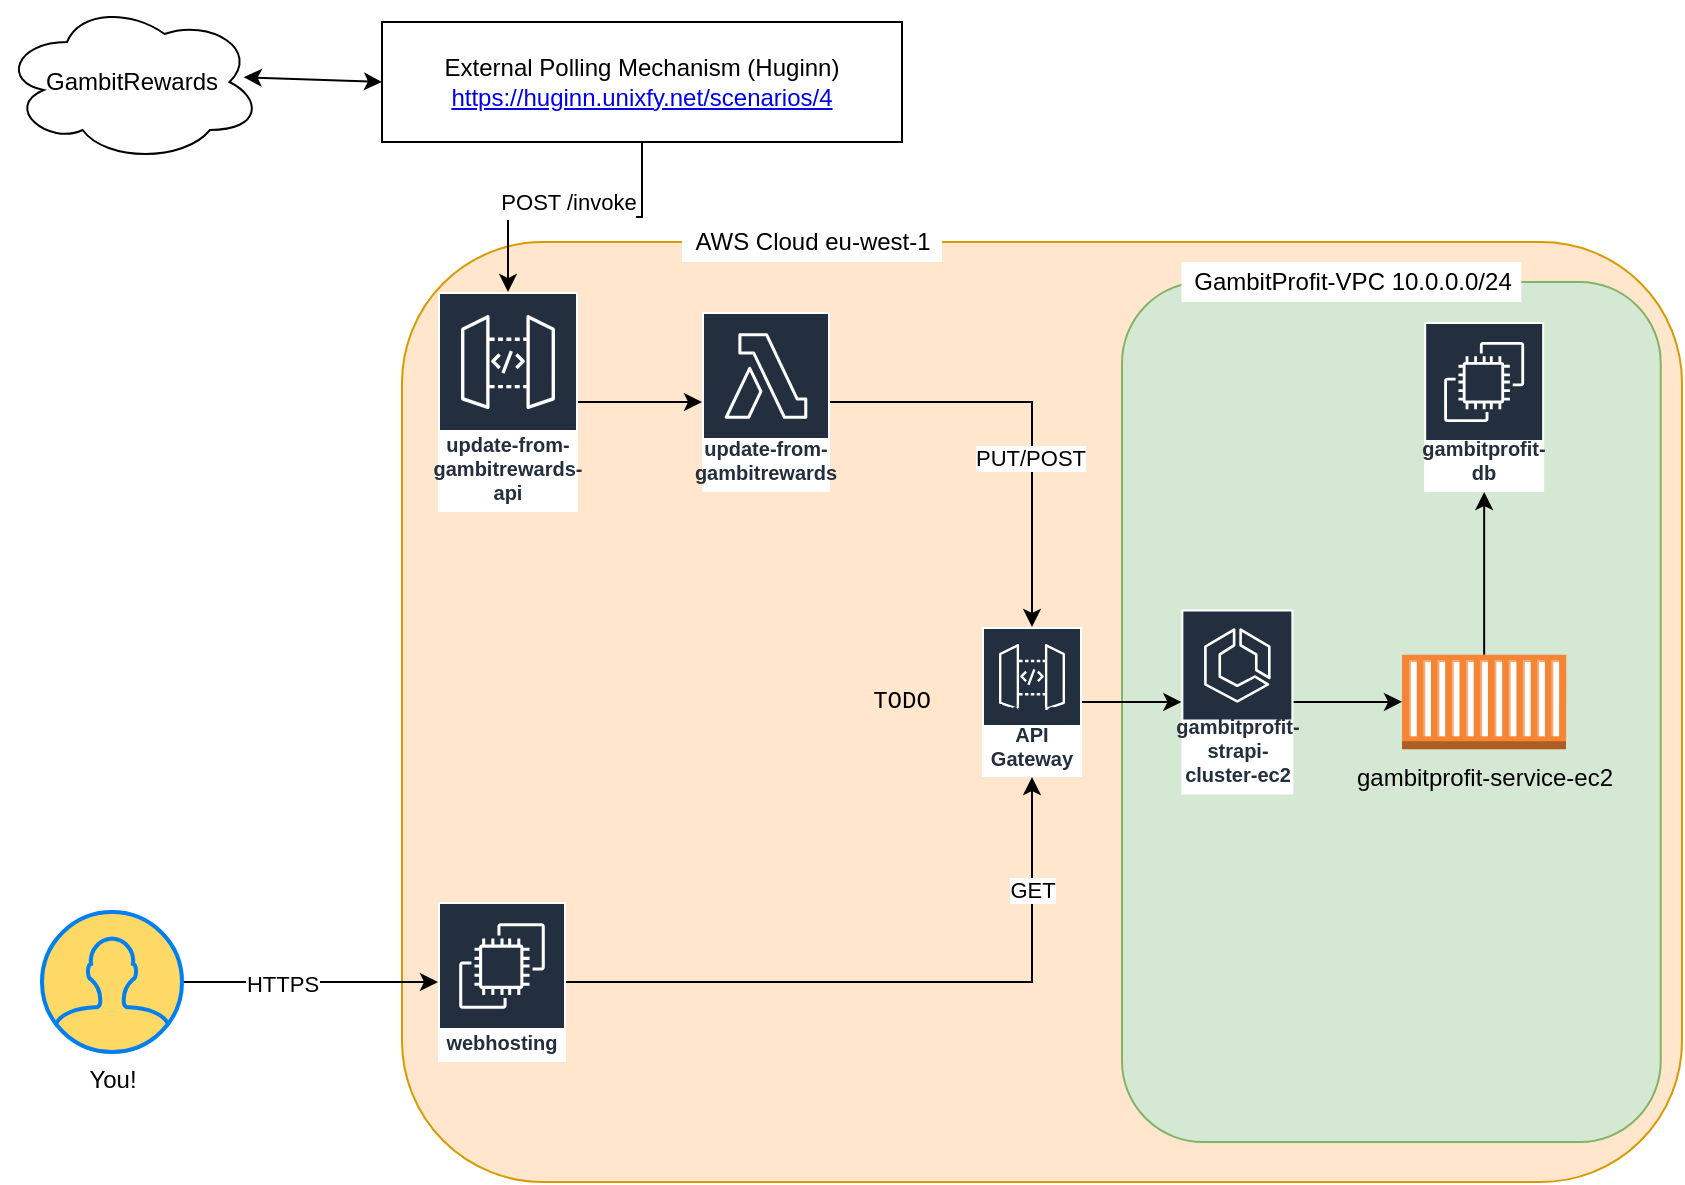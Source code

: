 <mxfile version="13.6.5" type="github">
  <diagram id="3d_x7aO1-6Rgeh-H54k9" name="Page-1">
    <mxGraphModel dx="803" dy="517" grid="1" gridSize="10" guides="1" tooltips="1" connect="1" arrows="1" fold="1" page="1" pageScale="1" pageWidth="850" pageHeight="1100" math="0" shadow="0">
      <root>
        <mxCell id="0" />
        <mxCell id="1" parent="0" />
        <mxCell id="RZYhJJ1I0vibL9IdBDJl-2" value="External Polling Mechanism (Huginn)&lt;br&gt;&lt;a href=&quot;https://huginn.unixfy.net/scenarios/4&quot;&gt;https://huginn.unixfy.net/scenarios/4&lt;/a&gt;" style="rounded=0;whiteSpace=wrap;html=1;" parent="1" vertex="1">
          <mxGeometry x="190" y="10" width="260" height="60" as="geometry" />
        </mxCell>
        <mxCell id="RZYhJJ1I0vibL9IdBDJl-3" value="GambitRewards" style="ellipse;shape=cloud;whiteSpace=wrap;html=1;" parent="1" vertex="1">
          <mxGeometry width="130" height="80" as="geometry" />
        </mxCell>
        <mxCell id="RZYhJJ1I0vibL9IdBDJl-4" value="" style="endArrow=classic;startArrow=classic;html=1;exitX=0.93;exitY=0.47;exitDx=0;exitDy=0;exitPerimeter=0;entryX=0;entryY=0.5;entryDx=0;entryDy=0;" parent="1" source="RZYhJJ1I0vibL9IdBDJl-3" target="RZYhJJ1I0vibL9IdBDJl-2" edge="1">
          <mxGeometry width="50" height="50" relative="1" as="geometry">
            <mxPoint x="250" y="190" as="sourcePoint" />
            <mxPoint x="300" y="140" as="targetPoint" />
          </mxGeometry>
        </mxCell>
        <mxCell id="RZYhJJ1I0vibL9IdBDJl-5" value="" style="rounded=1;whiteSpace=wrap;html=1;fillColor=#ffe6cc;strokeColor=#d79b00;" parent="1" vertex="1">
          <mxGeometry x="200" y="120" width="640" height="470" as="geometry" />
        </mxCell>
        <mxCell id="RZYhJJ1I0vibL9IdBDJl-6" value="AWS Cloud eu-west-1" style="text;html=1;align=center;verticalAlign=middle;resizable=0;points=[];autosize=1;fillColor=#ffffff;" parent="1" vertex="1">
          <mxGeometry x="339.996" y="110" width="130" height="20" as="geometry" />
        </mxCell>
        <mxCell id="RZYhJJ1I0vibL9IdBDJl-14" value="" style="group" parent="1" vertex="1" connectable="0">
          <mxGeometry x="520" y="130" width="309.36" height="440" as="geometry" />
        </mxCell>
        <mxCell id="RZYhJJ1I0vibL9IdBDJl-12" value="" style="rounded=1;whiteSpace=wrap;html=1;fillColor=#d5e8d4;strokeColor=#82b366;" parent="RZYhJJ1I0vibL9IdBDJl-14" vertex="1">
          <mxGeometry x="40" y="10" width="269.36" height="430" as="geometry" />
        </mxCell>
        <mxCell id="RZYhJJ1I0vibL9IdBDJl-13" value="GambitProfit-VPC 10.0.0.0/24" style="text;html=1;align=center;verticalAlign=middle;resizable=0;points=[];autosize=1;fillColor=#ffffff;" parent="RZYhJJ1I0vibL9IdBDJl-14" vertex="1">
          <mxGeometry x="69.678" width="170" height="20" as="geometry" />
        </mxCell>
        <mxCell id="RZYhJJ1I0vibL9IdBDJl-29" style="edgeStyle=orthogonalEdgeStyle;rounded=0;orthogonalLoop=1;jettySize=auto;html=1;" parent="RZYhJJ1I0vibL9IdBDJl-14" source="RZYhJJ1I0vibL9IdBDJl-20" edge="1">
          <mxGeometry relative="1" as="geometry">
            <mxPoint x="180" y="219.917" as="targetPoint" />
          </mxGeometry>
        </mxCell>
        <mxCell id="RZYhJJ1I0vibL9IdBDJl-20" value="gambitprofit-strapi-cluster-ec2" style="outlineConnect=0;fontColor=#232F3E;gradientColor=none;strokeColor=#ffffff;fillColor=#232F3E;dashed=0;verticalLabelPosition=middle;verticalAlign=bottom;align=center;html=1;whiteSpace=wrap;fontSize=10;fontStyle=1;spacing=3;shape=mxgraph.aws4.productIcon;prIcon=mxgraph.aws4.ecs;" parent="RZYhJJ1I0vibL9IdBDJl-14" vertex="1">
          <mxGeometry x="69.68" y="173.75" width="56" height="92.5" as="geometry" />
        </mxCell>
        <mxCell id="un2CQEB-7NKWW7TorBul-3" style="edgeStyle=orthogonalEdgeStyle;rounded=0;orthogonalLoop=1;jettySize=auto;html=1;" parent="RZYhJJ1I0vibL9IdBDJl-14" source="un2CQEB-7NKWW7TorBul-1" target="un2CQEB-7NKWW7TorBul-2" edge="1">
          <mxGeometry relative="1" as="geometry" />
        </mxCell>
        <mxCell id="un2CQEB-7NKWW7TorBul-1" value="gambitprofit-service-ec2" style="outlineConnect=0;dashed=0;verticalLabelPosition=bottom;verticalAlign=top;align=center;html=1;shape=mxgraph.aws3.ec2_compute_container;fillColor=#F58534;gradientColor=none;" parent="RZYhJJ1I0vibL9IdBDJl-14" vertex="1">
          <mxGeometry x="180" y="196.38" width="82.17" height="47.25" as="geometry" />
        </mxCell>
        <mxCell id="un2CQEB-7NKWW7TorBul-2" value="gambitprofit-db" style="outlineConnect=0;fontColor=#232F3E;gradientColor=none;strokeColor=#ffffff;fillColor=#232F3E;dashed=0;verticalLabelPosition=middle;verticalAlign=bottom;align=center;html=1;whiteSpace=wrap;fontSize=10;fontStyle=1;spacing=3;shape=mxgraph.aws4.productIcon;prIcon=mxgraph.aws4.ec2;" parent="RZYhJJ1I0vibL9IdBDJl-14" vertex="1">
          <mxGeometry x="191.08" y="30" width="60" height="85" as="geometry" />
        </mxCell>
        <mxCell id="RZYhJJ1I0vibL9IdBDJl-16" value="update-from-gambitrewards" style="outlineConnect=0;fontColor=#232F3E;gradientColor=none;strokeColor=#ffffff;fillColor=#232F3E;dashed=0;verticalLabelPosition=middle;verticalAlign=bottom;align=center;html=1;whiteSpace=wrap;fontSize=10;fontStyle=1;spacing=3;shape=mxgraph.aws4.productIcon;prIcon=mxgraph.aws4.lambda;" parent="1" vertex="1">
          <mxGeometry x="350" y="155" width="64" height="90" as="geometry" />
        </mxCell>
        <mxCell id="RZYhJJ1I0vibL9IdBDJl-18" style="edgeStyle=orthogonalEdgeStyle;rounded=0;orthogonalLoop=1;jettySize=auto;html=1;" parent="1" source="RZYhJJ1I0vibL9IdBDJl-16" target="RZYhJJ1I0vibL9IdBDJl-17" edge="1">
          <mxGeometry relative="1" as="geometry" />
        </mxCell>
        <mxCell id="RZYhJJ1I0vibL9IdBDJl-19" value="PUT/POST" style="edgeLabel;html=1;align=center;verticalAlign=middle;resizable=0;points=[];" parent="RZYhJJ1I0vibL9IdBDJl-18" vertex="1" connectable="0">
          <mxGeometry x="0.208" y="-1" relative="1" as="geometry">
            <mxPoint as="offset" />
          </mxGeometry>
        </mxCell>
        <mxCell id="RZYhJJ1I0vibL9IdBDJl-10" style="edgeStyle=orthogonalEdgeStyle;rounded=0;orthogonalLoop=1;jettySize=auto;html=1;" parent="1" source="RZYhJJ1I0vibL9IdBDJl-2" target="in4CNppBp0aV6cgyWSKj-1" edge="1">
          <mxGeometry relative="1" as="geometry">
            <mxPoint x="250" y="140" as="targetPoint" />
          </mxGeometry>
        </mxCell>
        <mxCell id="in4CNppBp0aV6cgyWSKj-7" value="&lt;font face=&quot;Helvetica&quot;&gt;POST /invoke&lt;/font&gt;" style="edgeLabel;html=1;align=center;verticalAlign=middle;resizable=0;points=[];fontFamily=Courier New;" parent="RZYhJJ1I0vibL9IdBDJl-10" vertex="1" connectable="0">
          <mxGeometry x="-0.139" y="-3" relative="1" as="geometry">
            <mxPoint x="-14.2" y="-3.49" as="offset" />
          </mxGeometry>
        </mxCell>
        <mxCell id="RZYhJJ1I0vibL9IdBDJl-17" value="Amazon API Gateway" style="outlineConnect=0;fontColor=#232F3E;gradientColor=none;strokeColor=#ffffff;fillColor=#232F3E;dashed=0;verticalLabelPosition=middle;verticalAlign=bottom;align=center;html=1;whiteSpace=wrap;fontSize=10;fontStyle=1;spacing=3;shape=mxgraph.aws4.productIcon;prIcon=mxgraph.aws4.api_gateway;" parent="1" vertex="1">
          <mxGeometry x="490" y="312.5" width="50" height="75" as="geometry" />
        </mxCell>
        <mxCell id="RZYhJJ1I0vibL9IdBDJl-34" style="edgeStyle=orthogonalEdgeStyle;rounded=0;orthogonalLoop=1;jettySize=auto;html=1;" parent="1" source="RZYhJJ1I0vibL9IdBDJl-17" target="RZYhJJ1I0vibL9IdBDJl-20" edge="1">
          <mxGeometry relative="1" as="geometry" />
        </mxCell>
        <mxCell id="RZYhJJ1I0vibL9IdBDJl-43" style="edgeStyle=orthogonalEdgeStyle;rounded=0;orthogonalLoop=1;jettySize=auto;html=1;" parent="1" source="RZYhJJ1I0vibL9IdBDJl-39" target="RZYhJJ1I0vibL9IdBDJl-17" edge="1">
          <mxGeometry relative="1" as="geometry" />
        </mxCell>
        <mxCell id="RZYhJJ1I0vibL9IdBDJl-44" value="GET" style="edgeLabel;html=1;align=center;verticalAlign=middle;resizable=0;points=[];" parent="RZYhJJ1I0vibL9IdBDJl-43" vertex="1" connectable="0">
          <mxGeometry x="0.77" relative="1" as="geometry">
            <mxPoint y="17.83" as="offset" />
          </mxGeometry>
        </mxCell>
        <mxCell id="RZYhJJ1I0vibL9IdBDJl-39" value="webhosting" style="outlineConnect=0;fontColor=#232F3E;gradientColor=none;strokeColor=#ffffff;fillColor=#232F3E;dashed=0;verticalLabelPosition=middle;verticalAlign=bottom;align=center;html=1;whiteSpace=wrap;fontSize=10;fontStyle=1;spacing=3;shape=mxgraph.aws4.productIcon;prIcon=mxgraph.aws4.ec2;" parent="1" vertex="1">
          <mxGeometry x="218" y="450" width="64" height="80" as="geometry" />
        </mxCell>
        <mxCell id="RZYhJJ1I0vibL9IdBDJl-41" style="edgeStyle=orthogonalEdgeStyle;rounded=0;orthogonalLoop=1;jettySize=auto;html=1;" parent="1" source="RZYhJJ1I0vibL9IdBDJl-40" target="RZYhJJ1I0vibL9IdBDJl-39" edge="1">
          <mxGeometry relative="1" as="geometry" />
        </mxCell>
        <mxCell id="RZYhJJ1I0vibL9IdBDJl-42" value="HTTPS" style="edgeLabel;html=1;align=center;verticalAlign=middle;resizable=0;points=[];" parent="RZYhJJ1I0vibL9IdBDJl-41" vertex="1" connectable="0">
          <mxGeometry x="-0.23" y="-1" relative="1" as="geometry">
            <mxPoint as="offset" />
          </mxGeometry>
        </mxCell>
        <mxCell id="RZYhJJ1I0vibL9IdBDJl-40" value="You!" style="html=1;verticalLabelPosition=bottom;align=center;labelBackgroundColor=#ffffff;verticalAlign=top;strokeWidth=2;strokeColor=#0080F0;shadow=0;dashed=0;shape=mxgraph.ios7.icons.user;fillColor=#FFD966;" parent="1" vertex="1">
          <mxGeometry x="20" y="455" width="70" height="70" as="geometry" />
        </mxCell>
        <mxCell id="in4CNppBp0aV6cgyWSKj-2" value="" style="edgeStyle=orthogonalEdgeStyle;rounded=0;orthogonalLoop=1;jettySize=auto;html=1;" parent="1" source="in4CNppBp0aV6cgyWSKj-1" target="RZYhJJ1I0vibL9IdBDJl-16" edge="1">
          <mxGeometry relative="1" as="geometry" />
        </mxCell>
        <mxCell id="in4CNppBp0aV6cgyWSKj-1" value="update-from-gambitrewards-api" style="outlineConnect=0;fontColor=#232F3E;gradientColor=none;strokeColor=#ffffff;fillColor=#232F3E;dashed=0;verticalLabelPosition=middle;verticalAlign=bottom;align=center;html=1;whiteSpace=wrap;fontSize=10;fontStyle=1;spacing=3;shape=mxgraph.aws4.productIcon;prIcon=mxgraph.aws4.api_gateway;" parent="1" vertex="1">
          <mxGeometry x="218" y="145" width="70" height="110" as="geometry" />
        </mxCell>
        <mxCell id="in4CNppBp0aV6cgyWSKj-8" value="TODO" style="text;html=1;strokeColor=none;fillColor=none;align=center;verticalAlign=middle;whiteSpace=wrap;rounded=0;fontFamily=Courier New;" parent="1" vertex="1">
          <mxGeometry x="430" y="340" width="40" height="20" as="geometry" />
        </mxCell>
      </root>
    </mxGraphModel>
  </diagram>
</mxfile>
